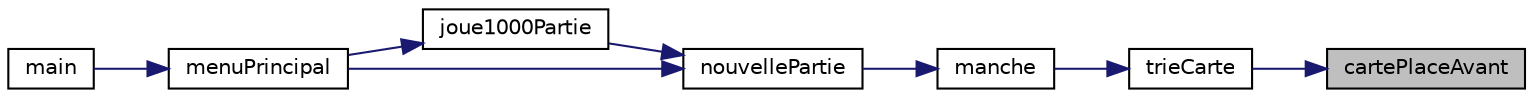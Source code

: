 digraph "cartePlaceAvant"
{
 // LATEX_PDF_SIZE
  edge [fontname="Helvetica",fontsize="10",labelfontname="Helvetica",labelfontsize="10"];
  node [fontname="Helvetica",fontsize="10",shape=record];
  rankdir="RL";
  Node1 [label="cartePlaceAvant",height=0.2,width=0.4,color="black", fillcolor="grey75", style="filled", fontcolor="black",tooltip="permet de savoir si une carte doit etre placée avant lors du trie des cartes"];
  Node1 -> Node2 [dir="back",color="midnightblue",fontsize="10",style="solid"];
  Node2 [label="trieCarte",height=0.2,width=0.4,color="black", fillcolor="white", style="filled",URL="$gestion_carte_8h.html#a1ae8efe125a9388197c70d15f8b08c3a",tooltip="trie un tableau de cartes"];
  Node2 -> Node3 [dir="back",color="midnightblue",fontsize="10",style="solid"];
  Node3 [label="manche",height=0.2,width=0.4,color="black", fillcolor="white", style="filled",URL="$general_8h.html#a82e65877686a049b4bee9160af15c97f",tooltip="lancement d'une manche"];
  Node3 -> Node4 [dir="back",color="midnightblue",fontsize="10",style="solid"];
  Node4 [label="nouvellePartie",height=0.2,width=0.4,color="black", fillcolor="white", style="filled",URL="$general_8h.html#a1faac25606ba09c4cdbcf54a142dbe0c",tooltip="lancement d'une nouvelle partie"];
  Node4 -> Node5 [dir="back",color="midnightblue",fontsize="10",style="solid"];
  Node5 [label="joue1000Partie",height=0.2,width=0.4,color="black", fillcolor="white", style="filled",URL="$autre_8h.html#ab8d4df8f4e03f038b98f6d96a2eaefd2",tooltip="joue n partie aves uniquement des ia pour controler si tout ce passe bien et reuceillir des statistiq..."];
  Node5 -> Node6 [dir="back",color="midnightblue",fontsize="10",style="solid"];
  Node6 [label="menuPrincipal",height=0.2,width=0.4,color="black", fillcolor="white", style="filled",URL="$general_8h.html#adfbaa271f44d828c6a42ce7e9affee88",tooltip="fonction qui gÃ¨re le debut de la partie"];
  Node6 -> Node7 [dir="back",color="midnightblue",fontsize="10",style="solid"];
  Node7 [label="main",height=0.2,width=0.4,color="black", fillcolor="white", style="filled",URL="$main_8c.html#a0ddf1224851353fc92bfbff6f499fa97",tooltip="Entrée du programme."];
  Node4 -> Node6 [dir="back",color="midnightblue",fontsize="10",style="solid"];
}

